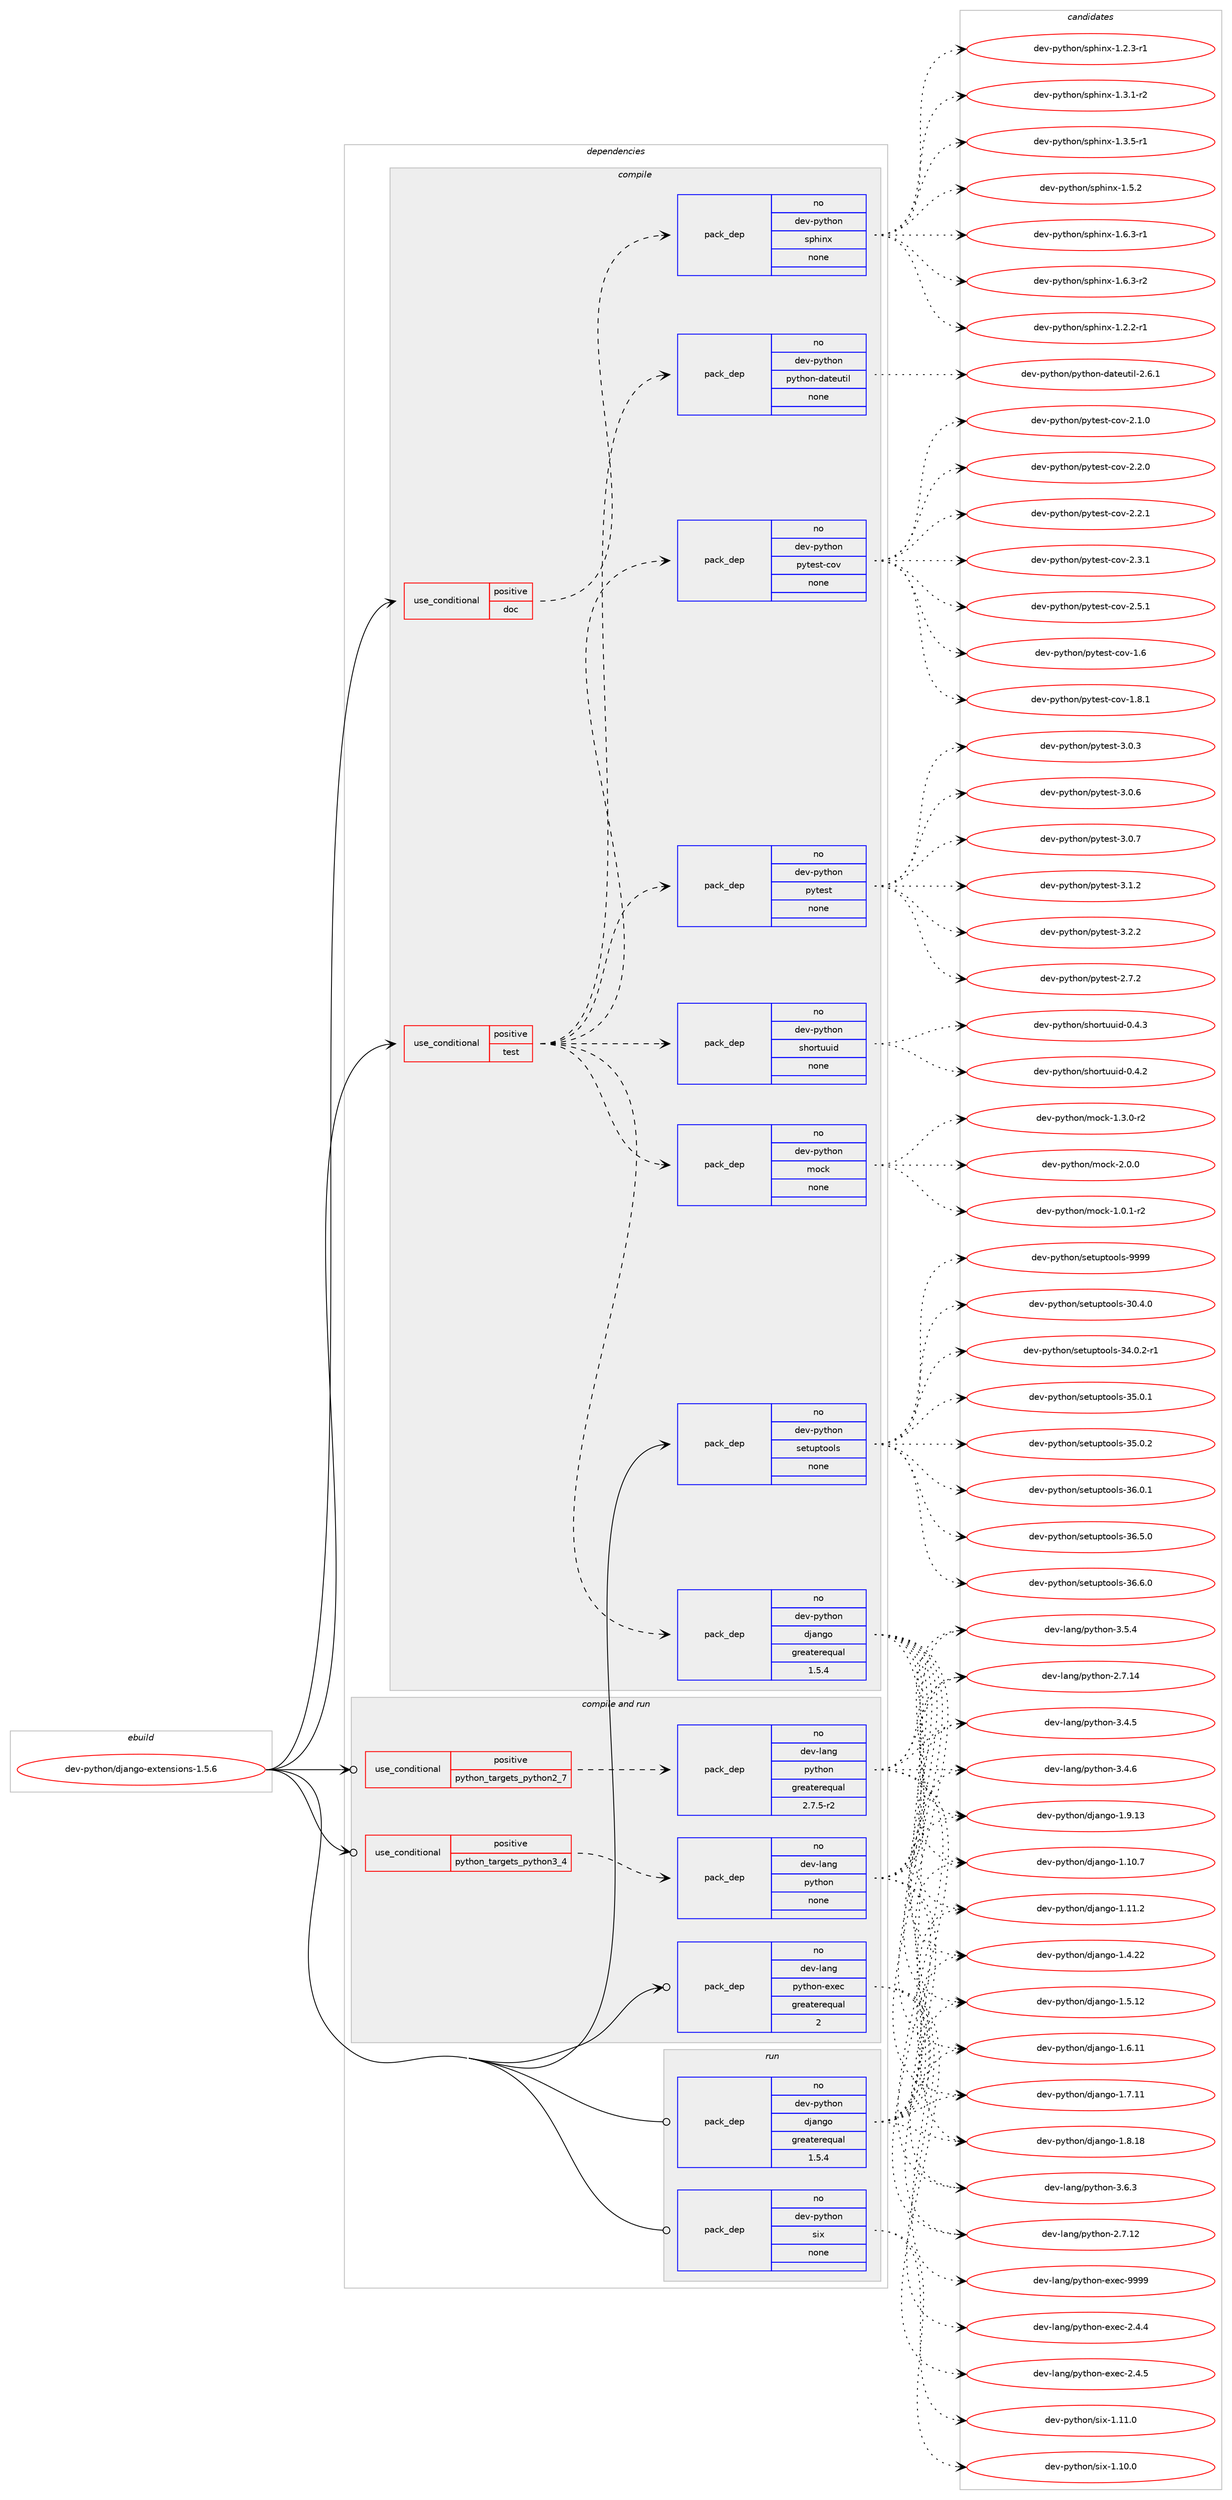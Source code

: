 digraph prolog {

# *************
# Graph options
# *************

newrank=true;
concentrate=true;
compound=true;
graph [rankdir=LR,fontname=Helvetica,fontsize=10,ranksep=1.5];#, ranksep=2.5, nodesep=0.2];
edge  [arrowhead=vee];
node  [fontname=Helvetica,fontsize=10];

# **********
# The ebuild
# **********

subgraph cluster_leftcol {
color=gray;
rank=same;
label=<<i>ebuild</i>>;
id [label="dev-python/django-extensions-1.5.6", color=red, width=4, href="../dev-python/django-extensions-1.5.6.svg"];
}

# ****************
# The dependencies
# ****************

subgraph cluster_midcol {
color=gray;
label=<<i>dependencies</i>>;
subgraph cluster_compile {
fillcolor="#eeeeee";
style=filled;
label=<<i>compile</i>>;
subgraph cond31743 {
dependency153898 [label=<<TABLE BORDER="0" CELLBORDER="1" CELLSPACING="0" CELLPADDING="4"><TR><TD ROWSPAN="3" CELLPADDING="10">use_conditional</TD></TR><TR><TD>positive</TD></TR><TR><TD>doc</TD></TR></TABLE>>, shape=none, color=red];
subgraph pack118323 {
dependency153899 [label=<<TABLE BORDER="0" CELLBORDER="1" CELLSPACING="0" CELLPADDING="4" WIDTH="220"><TR><TD ROWSPAN="6" CELLPADDING="30">pack_dep</TD></TR><TR><TD WIDTH="110">no</TD></TR><TR><TD>dev-python</TD></TR><TR><TD>sphinx</TD></TR><TR><TD>none</TD></TR><TR><TD></TD></TR></TABLE>>, shape=none, color=blue];
}
dependency153898:e -> dependency153899:w [weight=20,style="dashed",arrowhead="vee"];
}
id:e -> dependency153898:w [weight=20,style="solid",arrowhead="vee"];
subgraph cond31744 {
dependency153900 [label=<<TABLE BORDER="0" CELLBORDER="1" CELLSPACING="0" CELLPADDING="4"><TR><TD ROWSPAN="3" CELLPADDING="10">use_conditional</TD></TR><TR><TD>positive</TD></TR><TR><TD>test</TD></TR></TABLE>>, shape=none, color=red];
subgraph pack118324 {
dependency153901 [label=<<TABLE BORDER="0" CELLBORDER="1" CELLSPACING="0" CELLPADDING="4" WIDTH="220"><TR><TD ROWSPAN="6" CELLPADDING="30">pack_dep</TD></TR><TR><TD WIDTH="110">no</TD></TR><TR><TD>dev-python</TD></TR><TR><TD>django</TD></TR><TR><TD>greaterequal</TD></TR><TR><TD>1.5.4</TD></TR></TABLE>>, shape=none, color=blue];
}
dependency153900:e -> dependency153901:w [weight=20,style="dashed",arrowhead="vee"];
subgraph pack118325 {
dependency153902 [label=<<TABLE BORDER="0" CELLBORDER="1" CELLSPACING="0" CELLPADDING="4" WIDTH="220"><TR><TD ROWSPAN="6" CELLPADDING="30">pack_dep</TD></TR><TR><TD WIDTH="110">no</TD></TR><TR><TD>dev-python</TD></TR><TR><TD>shortuuid</TD></TR><TR><TD>none</TD></TR><TR><TD></TD></TR></TABLE>>, shape=none, color=blue];
}
dependency153900:e -> dependency153902:w [weight=20,style="dashed",arrowhead="vee"];
subgraph pack118326 {
dependency153903 [label=<<TABLE BORDER="0" CELLBORDER="1" CELLSPACING="0" CELLPADDING="4" WIDTH="220"><TR><TD ROWSPAN="6" CELLPADDING="30">pack_dep</TD></TR><TR><TD WIDTH="110">no</TD></TR><TR><TD>dev-python</TD></TR><TR><TD>pytest</TD></TR><TR><TD>none</TD></TR><TR><TD></TD></TR></TABLE>>, shape=none, color=blue];
}
dependency153900:e -> dependency153903:w [weight=20,style="dashed",arrowhead="vee"];
subgraph pack118327 {
dependency153904 [label=<<TABLE BORDER="0" CELLBORDER="1" CELLSPACING="0" CELLPADDING="4" WIDTH="220"><TR><TD ROWSPAN="6" CELLPADDING="30">pack_dep</TD></TR><TR><TD WIDTH="110">no</TD></TR><TR><TD>dev-python</TD></TR><TR><TD>pytest-cov</TD></TR><TR><TD>none</TD></TR><TR><TD></TD></TR></TABLE>>, shape=none, color=blue];
}
dependency153900:e -> dependency153904:w [weight=20,style="dashed",arrowhead="vee"];
subgraph pack118328 {
dependency153905 [label=<<TABLE BORDER="0" CELLBORDER="1" CELLSPACING="0" CELLPADDING="4" WIDTH="220"><TR><TD ROWSPAN="6" CELLPADDING="30">pack_dep</TD></TR><TR><TD WIDTH="110">no</TD></TR><TR><TD>dev-python</TD></TR><TR><TD>python-dateutil</TD></TR><TR><TD>none</TD></TR><TR><TD></TD></TR></TABLE>>, shape=none, color=blue];
}
dependency153900:e -> dependency153905:w [weight=20,style="dashed",arrowhead="vee"];
subgraph pack118329 {
dependency153906 [label=<<TABLE BORDER="0" CELLBORDER="1" CELLSPACING="0" CELLPADDING="4" WIDTH="220"><TR><TD ROWSPAN="6" CELLPADDING="30">pack_dep</TD></TR><TR><TD WIDTH="110">no</TD></TR><TR><TD>dev-python</TD></TR><TR><TD>mock</TD></TR><TR><TD>none</TD></TR><TR><TD></TD></TR></TABLE>>, shape=none, color=blue];
}
dependency153900:e -> dependency153906:w [weight=20,style="dashed",arrowhead="vee"];
}
id:e -> dependency153900:w [weight=20,style="solid",arrowhead="vee"];
subgraph pack118330 {
dependency153907 [label=<<TABLE BORDER="0" CELLBORDER="1" CELLSPACING="0" CELLPADDING="4" WIDTH="220"><TR><TD ROWSPAN="6" CELLPADDING="30">pack_dep</TD></TR><TR><TD WIDTH="110">no</TD></TR><TR><TD>dev-python</TD></TR><TR><TD>setuptools</TD></TR><TR><TD>none</TD></TR><TR><TD></TD></TR></TABLE>>, shape=none, color=blue];
}
id:e -> dependency153907:w [weight=20,style="solid",arrowhead="vee"];
}
subgraph cluster_compileandrun {
fillcolor="#eeeeee";
style=filled;
label=<<i>compile and run</i>>;
subgraph cond31745 {
dependency153908 [label=<<TABLE BORDER="0" CELLBORDER="1" CELLSPACING="0" CELLPADDING="4"><TR><TD ROWSPAN="3" CELLPADDING="10">use_conditional</TD></TR><TR><TD>positive</TD></TR><TR><TD>python_targets_python2_7</TD></TR></TABLE>>, shape=none, color=red];
subgraph pack118331 {
dependency153909 [label=<<TABLE BORDER="0" CELLBORDER="1" CELLSPACING="0" CELLPADDING="4" WIDTH="220"><TR><TD ROWSPAN="6" CELLPADDING="30">pack_dep</TD></TR><TR><TD WIDTH="110">no</TD></TR><TR><TD>dev-lang</TD></TR><TR><TD>python</TD></TR><TR><TD>greaterequal</TD></TR><TR><TD>2.7.5-r2</TD></TR></TABLE>>, shape=none, color=blue];
}
dependency153908:e -> dependency153909:w [weight=20,style="dashed",arrowhead="vee"];
}
id:e -> dependency153908:w [weight=20,style="solid",arrowhead="odotvee"];
subgraph cond31746 {
dependency153910 [label=<<TABLE BORDER="0" CELLBORDER="1" CELLSPACING="0" CELLPADDING="4"><TR><TD ROWSPAN="3" CELLPADDING="10">use_conditional</TD></TR><TR><TD>positive</TD></TR><TR><TD>python_targets_python3_4</TD></TR></TABLE>>, shape=none, color=red];
subgraph pack118332 {
dependency153911 [label=<<TABLE BORDER="0" CELLBORDER="1" CELLSPACING="0" CELLPADDING="4" WIDTH="220"><TR><TD ROWSPAN="6" CELLPADDING="30">pack_dep</TD></TR><TR><TD WIDTH="110">no</TD></TR><TR><TD>dev-lang</TD></TR><TR><TD>python</TD></TR><TR><TD>none</TD></TR><TR><TD></TD></TR></TABLE>>, shape=none, color=blue];
}
dependency153910:e -> dependency153911:w [weight=20,style="dashed",arrowhead="vee"];
}
id:e -> dependency153910:w [weight=20,style="solid",arrowhead="odotvee"];
subgraph pack118333 {
dependency153912 [label=<<TABLE BORDER="0" CELLBORDER="1" CELLSPACING="0" CELLPADDING="4" WIDTH="220"><TR><TD ROWSPAN="6" CELLPADDING="30">pack_dep</TD></TR><TR><TD WIDTH="110">no</TD></TR><TR><TD>dev-lang</TD></TR><TR><TD>python-exec</TD></TR><TR><TD>greaterequal</TD></TR><TR><TD>2</TD></TR></TABLE>>, shape=none, color=blue];
}
id:e -> dependency153912:w [weight=20,style="solid",arrowhead="odotvee"];
}
subgraph cluster_run {
fillcolor="#eeeeee";
style=filled;
label=<<i>run</i>>;
subgraph pack118334 {
dependency153913 [label=<<TABLE BORDER="0" CELLBORDER="1" CELLSPACING="0" CELLPADDING="4" WIDTH="220"><TR><TD ROWSPAN="6" CELLPADDING="30">pack_dep</TD></TR><TR><TD WIDTH="110">no</TD></TR><TR><TD>dev-python</TD></TR><TR><TD>django</TD></TR><TR><TD>greaterequal</TD></TR><TR><TD>1.5.4</TD></TR></TABLE>>, shape=none, color=blue];
}
id:e -> dependency153913:w [weight=20,style="solid",arrowhead="odot"];
subgraph pack118335 {
dependency153914 [label=<<TABLE BORDER="0" CELLBORDER="1" CELLSPACING="0" CELLPADDING="4" WIDTH="220"><TR><TD ROWSPAN="6" CELLPADDING="30">pack_dep</TD></TR><TR><TD WIDTH="110">no</TD></TR><TR><TD>dev-python</TD></TR><TR><TD>six</TD></TR><TR><TD>none</TD></TR><TR><TD></TD></TR></TABLE>>, shape=none, color=blue];
}
id:e -> dependency153914:w [weight=20,style="solid",arrowhead="odot"];
}
}

# **************
# The candidates
# **************

subgraph cluster_choices {
rank=same;
color=gray;
label=<<i>candidates</i>>;

subgraph choice118323 {
color=black;
nodesep=1;
choice10010111845112121116104111110471151121041051101204549465046504511449 [label="dev-python/sphinx-1.2.2-r1", color=red, width=4,href="../dev-python/sphinx-1.2.2-r1.svg"];
choice10010111845112121116104111110471151121041051101204549465046514511449 [label="dev-python/sphinx-1.2.3-r1", color=red, width=4,href="../dev-python/sphinx-1.2.3-r1.svg"];
choice10010111845112121116104111110471151121041051101204549465146494511450 [label="dev-python/sphinx-1.3.1-r2", color=red, width=4,href="../dev-python/sphinx-1.3.1-r2.svg"];
choice10010111845112121116104111110471151121041051101204549465146534511449 [label="dev-python/sphinx-1.3.5-r1", color=red, width=4,href="../dev-python/sphinx-1.3.5-r1.svg"];
choice1001011184511212111610411111047115112104105110120454946534650 [label="dev-python/sphinx-1.5.2", color=red, width=4,href="../dev-python/sphinx-1.5.2.svg"];
choice10010111845112121116104111110471151121041051101204549465446514511449 [label="dev-python/sphinx-1.6.3-r1", color=red, width=4,href="../dev-python/sphinx-1.6.3-r1.svg"];
choice10010111845112121116104111110471151121041051101204549465446514511450 [label="dev-python/sphinx-1.6.3-r2", color=red, width=4,href="../dev-python/sphinx-1.6.3-r2.svg"];
dependency153899:e -> choice10010111845112121116104111110471151121041051101204549465046504511449:w [style=dotted,weight="100"];
dependency153899:e -> choice10010111845112121116104111110471151121041051101204549465046514511449:w [style=dotted,weight="100"];
dependency153899:e -> choice10010111845112121116104111110471151121041051101204549465146494511450:w [style=dotted,weight="100"];
dependency153899:e -> choice10010111845112121116104111110471151121041051101204549465146534511449:w [style=dotted,weight="100"];
dependency153899:e -> choice1001011184511212111610411111047115112104105110120454946534650:w [style=dotted,weight="100"];
dependency153899:e -> choice10010111845112121116104111110471151121041051101204549465446514511449:w [style=dotted,weight="100"];
dependency153899:e -> choice10010111845112121116104111110471151121041051101204549465446514511450:w [style=dotted,weight="100"];
}
subgraph choice118324 {
color=black;
nodesep=1;
choice10010111845112121116104111110471001069711010311145494649484655 [label="dev-python/django-1.10.7", color=red, width=4,href="../dev-python/django-1.10.7.svg"];
choice10010111845112121116104111110471001069711010311145494649494650 [label="dev-python/django-1.11.2", color=red, width=4,href="../dev-python/django-1.11.2.svg"];
choice10010111845112121116104111110471001069711010311145494652465050 [label="dev-python/django-1.4.22", color=red, width=4,href="../dev-python/django-1.4.22.svg"];
choice10010111845112121116104111110471001069711010311145494653464950 [label="dev-python/django-1.5.12", color=red, width=4,href="../dev-python/django-1.5.12.svg"];
choice10010111845112121116104111110471001069711010311145494654464949 [label="dev-python/django-1.6.11", color=red, width=4,href="../dev-python/django-1.6.11.svg"];
choice10010111845112121116104111110471001069711010311145494655464949 [label="dev-python/django-1.7.11", color=red, width=4,href="../dev-python/django-1.7.11.svg"];
choice10010111845112121116104111110471001069711010311145494656464956 [label="dev-python/django-1.8.18", color=red, width=4,href="../dev-python/django-1.8.18.svg"];
choice10010111845112121116104111110471001069711010311145494657464951 [label="dev-python/django-1.9.13", color=red, width=4,href="../dev-python/django-1.9.13.svg"];
dependency153901:e -> choice10010111845112121116104111110471001069711010311145494649484655:w [style=dotted,weight="100"];
dependency153901:e -> choice10010111845112121116104111110471001069711010311145494649494650:w [style=dotted,weight="100"];
dependency153901:e -> choice10010111845112121116104111110471001069711010311145494652465050:w [style=dotted,weight="100"];
dependency153901:e -> choice10010111845112121116104111110471001069711010311145494653464950:w [style=dotted,weight="100"];
dependency153901:e -> choice10010111845112121116104111110471001069711010311145494654464949:w [style=dotted,weight="100"];
dependency153901:e -> choice10010111845112121116104111110471001069711010311145494655464949:w [style=dotted,weight="100"];
dependency153901:e -> choice10010111845112121116104111110471001069711010311145494656464956:w [style=dotted,weight="100"];
dependency153901:e -> choice10010111845112121116104111110471001069711010311145494657464951:w [style=dotted,weight="100"];
}
subgraph choice118325 {
color=black;
nodesep=1;
choice1001011184511212111610411111047115104111114116117117105100454846524650 [label="dev-python/shortuuid-0.4.2", color=red, width=4,href="../dev-python/shortuuid-0.4.2.svg"];
choice1001011184511212111610411111047115104111114116117117105100454846524651 [label="dev-python/shortuuid-0.4.3", color=red, width=4,href="../dev-python/shortuuid-0.4.3.svg"];
dependency153902:e -> choice1001011184511212111610411111047115104111114116117117105100454846524650:w [style=dotted,weight="100"];
dependency153902:e -> choice1001011184511212111610411111047115104111114116117117105100454846524651:w [style=dotted,weight="100"];
}
subgraph choice118326 {
color=black;
nodesep=1;
choice1001011184511212111610411111047112121116101115116455046554650 [label="dev-python/pytest-2.7.2", color=red, width=4,href="../dev-python/pytest-2.7.2.svg"];
choice1001011184511212111610411111047112121116101115116455146484651 [label="dev-python/pytest-3.0.3", color=red, width=4,href="../dev-python/pytest-3.0.3.svg"];
choice1001011184511212111610411111047112121116101115116455146484654 [label="dev-python/pytest-3.0.6", color=red, width=4,href="../dev-python/pytest-3.0.6.svg"];
choice1001011184511212111610411111047112121116101115116455146484655 [label="dev-python/pytest-3.0.7", color=red, width=4,href="../dev-python/pytest-3.0.7.svg"];
choice1001011184511212111610411111047112121116101115116455146494650 [label="dev-python/pytest-3.1.2", color=red, width=4,href="../dev-python/pytest-3.1.2.svg"];
choice1001011184511212111610411111047112121116101115116455146504650 [label="dev-python/pytest-3.2.2", color=red, width=4,href="../dev-python/pytest-3.2.2.svg"];
dependency153903:e -> choice1001011184511212111610411111047112121116101115116455046554650:w [style=dotted,weight="100"];
dependency153903:e -> choice1001011184511212111610411111047112121116101115116455146484651:w [style=dotted,weight="100"];
dependency153903:e -> choice1001011184511212111610411111047112121116101115116455146484654:w [style=dotted,weight="100"];
dependency153903:e -> choice1001011184511212111610411111047112121116101115116455146484655:w [style=dotted,weight="100"];
dependency153903:e -> choice1001011184511212111610411111047112121116101115116455146494650:w [style=dotted,weight="100"];
dependency153903:e -> choice1001011184511212111610411111047112121116101115116455146504650:w [style=dotted,weight="100"];
}
subgraph choice118327 {
color=black;
nodesep=1;
choice1001011184511212111610411111047112121116101115116459911111845494654 [label="dev-python/pytest-cov-1.6", color=red, width=4,href="../dev-python/pytest-cov-1.6.svg"];
choice10010111845112121116104111110471121211161011151164599111118454946564649 [label="dev-python/pytest-cov-1.8.1", color=red, width=4,href="../dev-python/pytest-cov-1.8.1.svg"];
choice10010111845112121116104111110471121211161011151164599111118455046494648 [label="dev-python/pytest-cov-2.1.0", color=red, width=4,href="../dev-python/pytest-cov-2.1.0.svg"];
choice10010111845112121116104111110471121211161011151164599111118455046504648 [label="dev-python/pytest-cov-2.2.0", color=red, width=4,href="../dev-python/pytest-cov-2.2.0.svg"];
choice10010111845112121116104111110471121211161011151164599111118455046504649 [label="dev-python/pytest-cov-2.2.1", color=red, width=4,href="../dev-python/pytest-cov-2.2.1.svg"];
choice10010111845112121116104111110471121211161011151164599111118455046514649 [label="dev-python/pytest-cov-2.3.1", color=red, width=4,href="../dev-python/pytest-cov-2.3.1.svg"];
choice10010111845112121116104111110471121211161011151164599111118455046534649 [label="dev-python/pytest-cov-2.5.1", color=red, width=4,href="../dev-python/pytest-cov-2.5.1.svg"];
dependency153904:e -> choice1001011184511212111610411111047112121116101115116459911111845494654:w [style=dotted,weight="100"];
dependency153904:e -> choice10010111845112121116104111110471121211161011151164599111118454946564649:w [style=dotted,weight="100"];
dependency153904:e -> choice10010111845112121116104111110471121211161011151164599111118455046494648:w [style=dotted,weight="100"];
dependency153904:e -> choice10010111845112121116104111110471121211161011151164599111118455046504648:w [style=dotted,weight="100"];
dependency153904:e -> choice10010111845112121116104111110471121211161011151164599111118455046504649:w [style=dotted,weight="100"];
dependency153904:e -> choice10010111845112121116104111110471121211161011151164599111118455046514649:w [style=dotted,weight="100"];
dependency153904:e -> choice10010111845112121116104111110471121211161011151164599111118455046534649:w [style=dotted,weight="100"];
}
subgraph choice118328 {
color=black;
nodesep=1;
choice10010111845112121116104111110471121211161041111104510097116101117116105108455046544649 [label="dev-python/python-dateutil-2.6.1", color=red, width=4,href="../dev-python/python-dateutil-2.6.1.svg"];
dependency153905:e -> choice10010111845112121116104111110471121211161041111104510097116101117116105108455046544649:w [style=dotted,weight="100"];
}
subgraph choice118329 {
color=black;
nodesep=1;
choice1001011184511212111610411111047109111991074549464846494511450 [label="dev-python/mock-1.0.1-r2", color=red, width=4,href="../dev-python/mock-1.0.1-r2.svg"];
choice1001011184511212111610411111047109111991074549465146484511450 [label="dev-python/mock-1.3.0-r2", color=red, width=4,href="../dev-python/mock-1.3.0-r2.svg"];
choice100101118451121211161041111104710911199107455046484648 [label="dev-python/mock-2.0.0", color=red, width=4,href="../dev-python/mock-2.0.0.svg"];
dependency153906:e -> choice1001011184511212111610411111047109111991074549464846494511450:w [style=dotted,weight="100"];
dependency153906:e -> choice1001011184511212111610411111047109111991074549465146484511450:w [style=dotted,weight="100"];
dependency153906:e -> choice100101118451121211161041111104710911199107455046484648:w [style=dotted,weight="100"];
}
subgraph choice118330 {
color=black;
nodesep=1;
choice100101118451121211161041111104711510111611711211611111110811545514846524648 [label="dev-python/setuptools-30.4.0", color=red, width=4,href="../dev-python/setuptools-30.4.0.svg"];
choice1001011184511212111610411111047115101116117112116111111108115455152464846504511449 [label="dev-python/setuptools-34.0.2-r1", color=red, width=4,href="../dev-python/setuptools-34.0.2-r1.svg"];
choice100101118451121211161041111104711510111611711211611111110811545515346484649 [label="dev-python/setuptools-35.0.1", color=red, width=4,href="../dev-python/setuptools-35.0.1.svg"];
choice100101118451121211161041111104711510111611711211611111110811545515346484650 [label="dev-python/setuptools-35.0.2", color=red, width=4,href="../dev-python/setuptools-35.0.2.svg"];
choice100101118451121211161041111104711510111611711211611111110811545515446484649 [label="dev-python/setuptools-36.0.1", color=red, width=4,href="../dev-python/setuptools-36.0.1.svg"];
choice100101118451121211161041111104711510111611711211611111110811545515446534648 [label="dev-python/setuptools-36.5.0", color=red, width=4,href="../dev-python/setuptools-36.5.0.svg"];
choice100101118451121211161041111104711510111611711211611111110811545515446544648 [label="dev-python/setuptools-36.6.0", color=red, width=4,href="../dev-python/setuptools-36.6.0.svg"];
choice10010111845112121116104111110471151011161171121161111111081154557575757 [label="dev-python/setuptools-9999", color=red, width=4,href="../dev-python/setuptools-9999.svg"];
dependency153907:e -> choice100101118451121211161041111104711510111611711211611111110811545514846524648:w [style=dotted,weight="100"];
dependency153907:e -> choice1001011184511212111610411111047115101116117112116111111108115455152464846504511449:w [style=dotted,weight="100"];
dependency153907:e -> choice100101118451121211161041111104711510111611711211611111110811545515346484649:w [style=dotted,weight="100"];
dependency153907:e -> choice100101118451121211161041111104711510111611711211611111110811545515346484650:w [style=dotted,weight="100"];
dependency153907:e -> choice100101118451121211161041111104711510111611711211611111110811545515446484649:w [style=dotted,weight="100"];
dependency153907:e -> choice100101118451121211161041111104711510111611711211611111110811545515446534648:w [style=dotted,weight="100"];
dependency153907:e -> choice100101118451121211161041111104711510111611711211611111110811545515446544648:w [style=dotted,weight="100"];
dependency153907:e -> choice10010111845112121116104111110471151011161171121161111111081154557575757:w [style=dotted,weight="100"];
}
subgraph choice118331 {
color=black;
nodesep=1;
choice10010111845108971101034711212111610411111045504655464950 [label="dev-lang/python-2.7.12", color=red, width=4,href="../dev-lang/python-2.7.12.svg"];
choice10010111845108971101034711212111610411111045504655464952 [label="dev-lang/python-2.7.14", color=red, width=4,href="../dev-lang/python-2.7.14.svg"];
choice100101118451089711010347112121116104111110455146524653 [label="dev-lang/python-3.4.5", color=red, width=4,href="../dev-lang/python-3.4.5.svg"];
choice100101118451089711010347112121116104111110455146524654 [label="dev-lang/python-3.4.6", color=red, width=4,href="../dev-lang/python-3.4.6.svg"];
choice100101118451089711010347112121116104111110455146534652 [label="dev-lang/python-3.5.4", color=red, width=4,href="../dev-lang/python-3.5.4.svg"];
choice100101118451089711010347112121116104111110455146544651 [label="dev-lang/python-3.6.3", color=red, width=4,href="../dev-lang/python-3.6.3.svg"];
dependency153909:e -> choice10010111845108971101034711212111610411111045504655464950:w [style=dotted,weight="100"];
dependency153909:e -> choice10010111845108971101034711212111610411111045504655464952:w [style=dotted,weight="100"];
dependency153909:e -> choice100101118451089711010347112121116104111110455146524653:w [style=dotted,weight="100"];
dependency153909:e -> choice100101118451089711010347112121116104111110455146524654:w [style=dotted,weight="100"];
dependency153909:e -> choice100101118451089711010347112121116104111110455146534652:w [style=dotted,weight="100"];
dependency153909:e -> choice100101118451089711010347112121116104111110455146544651:w [style=dotted,weight="100"];
}
subgraph choice118332 {
color=black;
nodesep=1;
choice10010111845108971101034711212111610411111045504655464950 [label="dev-lang/python-2.7.12", color=red, width=4,href="../dev-lang/python-2.7.12.svg"];
choice10010111845108971101034711212111610411111045504655464952 [label="dev-lang/python-2.7.14", color=red, width=4,href="../dev-lang/python-2.7.14.svg"];
choice100101118451089711010347112121116104111110455146524653 [label="dev-lang/python-3.4.5", color=red, width=4,href="../dev-lang/python-3.4.5.svg"];
choice100101118451089711010347112121116104111110455146524654 [label="dev-lang/python-3.4.6", color=red, width=4,href="../dev-lang/python-3.4.6.svg"];
choice100101118451089711010347112121116104111110455146534652 [label="dev-lang/python-3.5.4", color=red, width=4,href="../dev-lang/python-3.5.4.svg"];
choice100101118451089711010347112121116104111110455146544651 [label="dev-lang/python-3.6.3", color=red, width=4,href="../dev-lang/python-3.6.3.svg"];
dependency153911:e -> choice10010111845108971101034711212111610411111045504655464950:w [style=dotted,weight="100"];
dependency153911:e -> choice10010111845108971101034711212111610411111045504655464952:w [style=dotted,weight="100"];
dependency153911:e -> choice100101118451089711010347112121116104111110455146524653:w [style=dotted,weight="100"];
dependency153911:e -> choice100101118451089711010347112121116104111110455146524654:w [style=dotted,weight="100"];
dependency153911:e -> choice100101118451089711010347112121116104111110455146534652:w [style=dotted,weight="100"];
dependency153911:e -> choice100101118451089711010347112121116104111110455146544651:w [style=dotted,weight="100"];
}
subgraph choice118333 {
color=black;
nodesep=1;
choice1001011184510897110103471121211161041111104510112010199455046524652 [label="dev-lang/python-exec-2.4.4", color=red, width=4,href="../dev-lang/python-exec-2.4.4.svg"];
choice1001011184510897110103471121211161041111104510112010199455046524653 [label="dev-lang/python-exec-2.4.5", color=red, width=4,href="../dev-lang/python-exec-2.4.5.svg"];
choice10010111845108971101034711212111610411111045101120101994557575757 [label="dev-lang/python-exec-9999", color=red, width=4,href="../dev-lang/python-exec-9999.svg"];
dependency153912:e -> choice1001011184510897110103471121211161041111104510112010199455046524652:w [style=dotted,weight="100"];
dependency153912:e -> choice1001011184510897110103471121211161041111104510112010199455046524653:w [style=dotted,weight="100"];
dependency153912:e -> choice10010111845108971101034711212111610411111045101120101994557575757:w [style=dotted,weight="100"];
}
subgraph choice118334 {
color=black;
nodesep=1;
choice10010111845112121116104111110471001069711010311145494649484655 [label="dev-python/django-1.10.7", color=red, width=4,href="../dev-python/django-1.10.7.svg"];
choice10010111845112121116104111110471001069711010311145494649494650 [label="dev-python/django-1.11.2", color=red, width=4,href="../dev-python/django-1.11.2.svg"];
choice10010111845112121116104111110471001069711010311145494652465050 [label="dev-python/django-1.4.22", color=red, width=4,href="../dev-python/django-1.4.22.svg"];
choice10010111845112121116104111110471001069711010311145494653464950 [label="dev-python/django-1.5.12", color=red, width=4,href="../dev-python/django-1.5.12.svg"];
choice10010111845112121116104111110471001069711010311145494654464949 [label="dev-python/django-1.6.11", color=red, width=4,href="../dev-python/django-1.6.11.svg"];
choice10010111845112121116104111110471001069711010311145494655464949 [label="dev-python/django-1.7.11", color=red, width=4,href="../dev-python/django-1.7.11.svg"];
choice10010111845112121116104111110471001069711010311145494656464956 [label="dev-python/django-1.8.18", color=red, width=4,href="../dev-python/django-1.8.18.svg"];
choice10010111845112121116104111110471001069711010311145494657464951 [label="dev-python/django-1.9.13", color=red, width=4,href="../dev-python/django-1.9.13.svg"];
dependency153913:e -> choice10010111845112121116104111110471001069711010311145494649484655:w [style=dotted,weight="100"];
dependency153913:e -> choice10010111845112121116104111110471001069711010311145494649494650:w [style=dotted,weight="100"];
dependency153913:e -> choice10010111845112121116104111110471001069711010311145494652465050:w [style=dotted,weight="100"];
dependency153913:e -> choice10010111845112121116104111110471001069711010311145494653464950:w [style=dotted,weight="100"];
dependency153913:e -> choice10010111845112121116104111110471001069711010311145494654464949:w [style=dotted,weight="100"];
dependency153913:e -> choice10010111845112121116104111110471001069711010311145494655464949:w [style=dotted,weight="100"];
dependency153913:e -> choice10010111845112121116104111110471001069711010311145494656464956:w [style=dotted,weight="100"];
dependency153913:e -> choice10010111845112121116104111110471001069711010311145494657464951:w [style=dotted,weight="100"];
}
subgraph choice118335 {
color=black;
nodesep=1;
choice100101118451121211161041111104711510512045494649484648 [label="dev-python/six-1.10.0", color=red, width=4,href="../dev-python/six-1.10.0.svg"];
choice100101118451121211161041111104711510512045494649494648 [label="dev-python/six-1.11.0", color=red, width=4,href="../dev-python/six-1.11.0.svg"];
dependency153914:e -> choice100101118451121211161041111104711510512045494649484648:w [style=dotted,weight="100"];
dependency153914:e -> choice100101118451121211161041111104711510512045494649494648:w [style=dotted,weight="100"];
}
}

}
